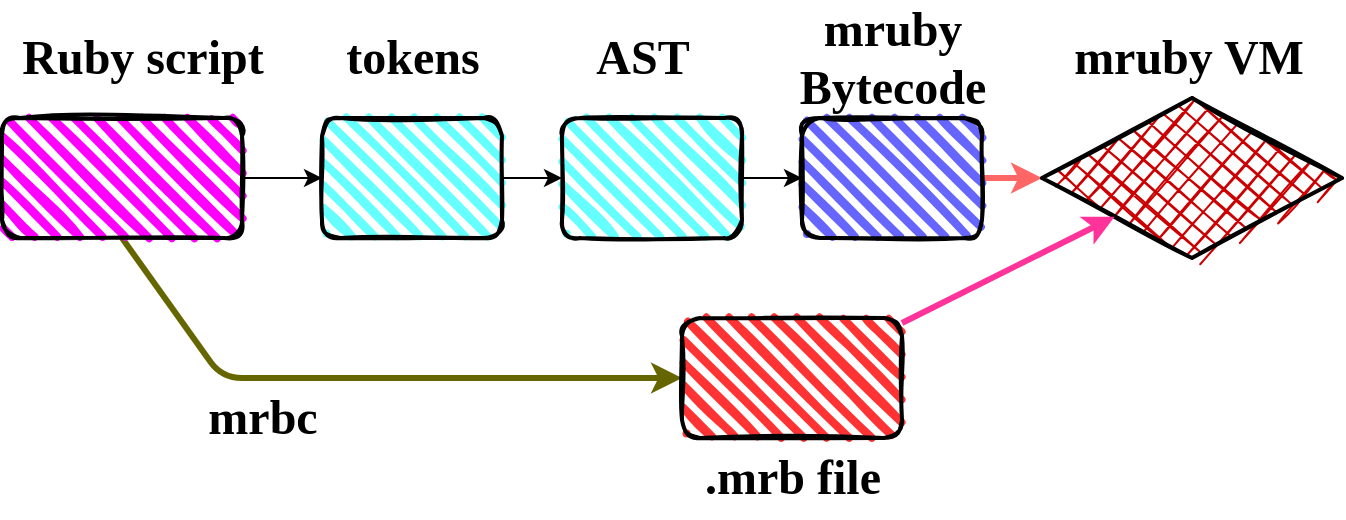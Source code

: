 <mxfile>
    <diagram id="MRAWAF_ucW7aSEb8L1Rl" name="ページ1">
        <mxGraphModel dx="997" dy="717" grid="1" gridSize="10" guides="1" tooltips="1" connect="1" arrows="1" fold="1" page="1" pageScale="1" pageWidth="827" pageHeight="1169" math="0" shadow="0">
            <root>
                <mxCell id="0"/>
                <mxCell id="1" parent="0"/>
                <mxCell id="12" style="edgeStyle=none;html=1;entryX=0;entryY=0.5;entryDx=0;entryDy=0;" parent="1" source="2" target="3" edge="1">
                    <mxGeometry relative="1" as="geometry"/>
                </mxCell>
                <mxCell id="29" style="edgeStyle=none;html=1;exitX=0.5;exitY=1;exitDx=0;exitDy=0;entryX=0;entryY=0.5;entryDx=0;entryDy=0;strokeColor=#666600;strokeWidth=3;" parent="1" source="2" target="26" edge="1">
                    <mxGeometry relative="1" as="geometry">
                        <Array as="points">
                            <mxPoint x="150" y="220"/>
                        </Array>
                    </mxGeometry>
                </mxCell>
                <mxCell id="2" value="" style="rounded=1;whiteSpace=wrap;html=1;strokeWidth=2;fillWeight=4;hachureGap=8;hachureAngle=45;fillColor=#FF00FF;sketch=1;" parent="1" vertex="1">
                    <mxGeometry x="40" y="90" width="120" height="60" as="geometry"/>
                </mxCell>
                <mxCell id="13" style="edgeStyle=none;html=1;exitX=1;exitY=0.5;exitDx=0;exitDy=0;entryX=0;entryY=0.5;entryDx=0;entryDy=0;" parent="1" source="3" target="5" edge="1">
                    <mxGeometry relative="1" as="geometry"/>
                </mxCell>
                <mxCell id="3" value="" style="rounded=1;whiteSpace=wrap;html=1;strokeWidth=2;fillWeight=4;hachureGap=8;hachureAngle=45;fillColor=#66FFFF;sketch=1;" parent="1" vertex="1">
                    <mxGeometry x="200" y="90" width="90" height="60" as="geometry"/>
                </mxCell>
                <mxCell id="14" style="edgeStyle=none;html=1;exitX=1;exitY=0.5;exitDx=0;exitDy=0;entryX=0;entryY=0.5;entryDx=0;entryDy=0;" parent="1" source="5" target="6" edge="1">
                    <mxGeometry relative="1" as="geometry"/>
                </mxCell>
                <mxCell id="5" value="" style="rounded=1;whiteSpace=wrap;html=1;strokeWidth=2;fillWeight=4;hachureGap=8;hachureAngle=45;fillColor=#66FFFF;sketch=1;" parent="1" vertex="1">
                    <mxGeometry x="320" y="90" width="90" height="60" as="geometry"/>
                </mxCell>
                <mxCell id="15" style="edgeStyle=none;html=1;exitX=1;exitY=0.5;exitDx=0;exitDy=0;entryX=0;entryY=0.5;entryDx=0;entryDy=0;strokeWidth=3;strokeColor=#FF6666;" parent="1" source="6" target="11" edge="1">
                    <mxGeometry relative="1" as="geometry"/>
                </mxCell>
                <mxCell id="6" value="" style="rounded=1;whiteSpace=wrap;html=1;strokeWidth=2;fillWeight=4;hachureGap=8;hachureAngle=45;fillColor=#6666FF;sketch=1;" parent="1" vertex="1">
                    <mxGeometry x="440" y="90" width="90" height="60" as="geometry"/>
                </mxCell>
                <mxCell id="11" value="" style="rhombus;whiteSpace=wrap;html=1;strokeWidth=2;fillWeight=-1;hachureGap=8;fillStyle=cross-hatch;fillColor=#CC0000;sketch=1;" parent="1" vertex="1">
                    <mxGeometry x="560" y="80" width="150" height="80" as="geometry"/>
                </mxCell>
                <mxCell id="16" value="Ruby script" style="text;strokeColor=none;fillColor=none;html=1;fontSize=24;fontStyle=1;verticalAlign=middle;align=center;fontFamily=Comic Sans MS;" parent="1" vertex="1">
                    <mxGeometry x="60" y="40" width="100" height="40" as="geometry"/>
                </mxCell>
                <mxCell id="17" value="tokens" style="text;strokeColor=none;fillColor=none;html=1;fontSize=24;fontStyle=1;verticalAlign=middle;align=center;fontFamily=Comic Sans MS;" parent="1" vertex="1">
                    <mxGeometry x="195" y="40" width="100" height="40" as="geometry"/>
                </mxCell>
                <mxCell id="18" value="AST" style="text;strokeColor=none;fillColor=none;html=1;fontSize=24;fontStyle=1;verticalAlign=middle;align=center;fontFamily=Comic Sans MS;" parent="1" vertex="1">
                    <mxGeometry x="310" y="40" width="100" height="40" as="geometry"/>
                </mxCell>
                <mxCell id="19" value="mruby&lt;br&gt;Bytecode" style="text;strokeColor=none;fillColor=none;html=1;fontSize=24;fontStyle=1;verticalAlign=middle;align=center;fontFamily=Comic Sans MS;" parent="1" vertex="1">
                    <mxGeometry x="435" y="40" width="100" height="40" as="geometry"/>
                </mxCell>
                <mxCell id="20" value="mruby VM" style="text;strokeColor=none;fillColor=none;html=1;fontSize=24;fontStyle=1;verticalAlign=middle;align=center;fontFamily=Comic Sans MS;" parent="1" vertex="1">
                    <mxGeometry x="580" y="40" width="105" height="40" as="geometry"/>
                </mxCell>
                <mxCell id="27" style="edgeStyle=none;html=1;strokeWidth=3;strokeColor=#FF3399;" parent="1" source="26" target="11" edge="1">
                    <mxGeometry relative="1" as="geometry"/>
                </mxCell>
                <mxCell id="26" value="" style="rounded=1;whiteSpace=wrap;html=1;strokeWidth=2;fillWeight=4;hachureGap=8;hachureAngle=45;fillColor=#FF3333;sketch=1;" parent="1" vertex="1">
                    <mxGeometry x="380" y="190" width="110" height="60" as="geometry"/>
                </mxCell>
                <mxCell id="28" value=".mrb file" style="text;strokeColor=none;fillColor=none;html=1;fontSize=24;fontStyle=1;verticalAlign=middle;align=center;fontFamily=Comic Sans MS;" parent="1" vertex="1">
                    <mxGeometry x="385" y="250" width="100" height="40" as="geometry"/>
                </mxCell>
                <mxCell id="30" value="mrbc" style="text;strokeColor=none;fillColor=none;html=1;fontSize=24;fontStyle=1;verticalAlign=middle;align=center;fontFamily=Comic Sans MS;" parent="1" vertex="1">
                    <mxGeometry x="120" y="220" width="100" height="40" as="geometry"/>
                </mxCell>
            </root>
        </mxGraphModel>
    </diagram>
</mxfile>